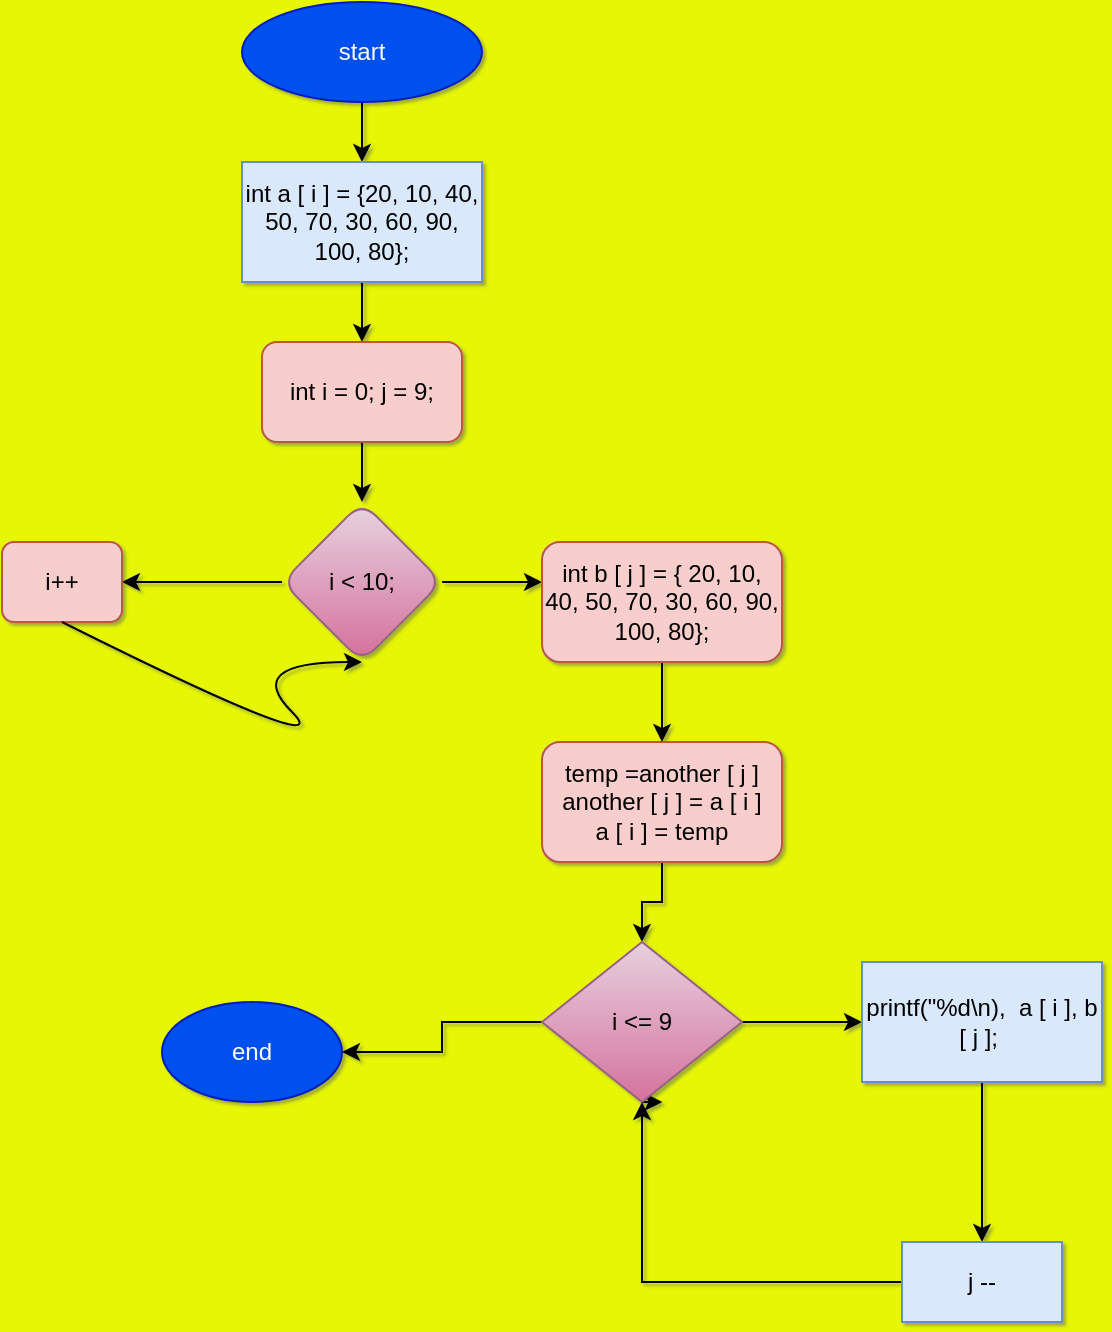 <mxfile version="20.8.13" type="github">
  <diagram id="C5RBs43oDa-KdzZeNtuy" name="Page-1">
    <mxGraphModel dx="958" dy="545" grid="1" gridSize="10" guides="1" tooltips="1" connect="1" arrows="1" fold="1" page="1" pageScale="1" pageWidth="827" pageHeight="1169" background="#e6f604" math="0" shadow="1">
      <root>
        <mxCell id="WIyWlLk6GJQsqaUBKTNV-0" />
        <mxCell id="WIyWlLk6GJQsqaUBKTNV-1" parent="WIyWlLk6GJQsqaUBKTNV-0" />
        <mxCell id="Cai_VWrJLXG1F-0td9_S-4" value="" style="edgeStyle=orthogonalEdgeStyle;rounded=0;orthogonalLoop=1;jettySize=auto;html=1;" edge="1" parent="WIyWlLk6GJQsqaUBKTNV-1" source="Cai_VWrJLXG1F-0td9_S-0" target="Cai_VWrJLXG1F-0td9_S-3">
          <mxGeometry relative="1" as="geometry" />
        </mxCell>
        <mxCell id="Cai_VWrJLXG1F-0td9_S-0" value="start" style="ellipse;whiteSpace=wrap;html=1;fillColor=#0050ef;fontColor=#ffffff;strokeColor=#001DBC;" vertex="1" parent="WIyWlLk6GJQsqaUBKTNV-1">
          <mxGeometry x="280" width="120" height="50" as="geometry" />
        </mxCell>
        <mxCell id="Cai_VWrJLXG1F-0td9_S-6" value="" style="edgeStyle=orthogonalEdgeStyle;rounded=0;orthogonalLoop=1;jettySize=auto;html=1;" edge="1" parent="WIyWlLk6GJQsqaUBKTNV-1" source="Cai_VWrJLXG1F-0td9_S-3">
          <mxGeometry relative="1" as="geometry">
            <mxPoint x="340" y="170" as="targetPoint" />
          </mxGeometry>
        </mxCell>
        <mxCell id="Cai_VWrJLXG1F-0td9_S-3" value="int a [ i ] = {20, 10, 40, 50, 70, 30, 60, 90, 100, 80};" style="whiteSpace=wrap;html=1;fillColor=#dae8fc;strokeColor=#6c8ebf;" vertex="1" parent="WIyWlLk6GJQsqaUBKTNV-1">
          <mxGeometry x="280" y="80" width="120" height="60" as="geometry" />
        </mxCell>
        <mxCell id="Cai_VWrJLXG1F-0td9_S-9" value="" style="edgeStyle=orthogonalEdgeStyle;rounded=0;orthogonalLoop=1;jettySize=auto;html=1;" edge="1" parent="WIyWlLk6GJQsqaUBKTNV-1" source="Cai_VWrJLXG1F-0td9_S-7" target="Cai_VWrJLXG1F-0td9_S-8">
          <mxGeometry relative="1" as="geometry" />
        </mxCell>
        <mxCell id="Cai_VWrJLXG1F-0td9_S-7" value="int i = 0; j = 9;" style="rounded=1;whiteSpace=wrap;html=1;fillColor=#f8cecc;strokeColor=#b85450;" vertex="1" parent="WIyWlLk6GJQsqaUBKTNV-1">
          <mxGeometry x="290" y="170" width="100" height="50" as="geometry" />
        </mxCell>
        <mxCell id="Cai_VWrJLXG1F-0td9_S-11" value="" style="edgeStyle=orthogonalEdgeStyle;rounded=0;orthogonalLoop=1;jettySize=auto;html=1;" edge="1" parent="WIyWlLk6GJQsqaUBKTNV-1" source="Cai_VWrJLXG1F-0td9_S-8">
          <mxGeometry relative="1" as="geometry">
            <mxPoint x="430" y="290" as="targetPoint" />
          </mxGeometry>
        </mxCell>
        <mxCell id="Cai_VWrJLXG1F-0td9_S-18" value="" style="edgeStyle=orthogonalEdgeStyle;rounded=0;orthogonalLoop=1;jettySize=auto;html=1;" edge="1" parent="WIyWlLk6GJQsqaUBKTNV-1" source="Cai_VWrJLXG1F-0td9_S-8">
          <mxGeometry relative="1" as="geometry">
            <mxPoint x="220" y="290" as="targetPoint" />
          </mxGeometry>
        </mxCell>
        <mxCell id="Cai_VWrJLXG1F-0td9_S-8" value="i &amp;lt; 10;" style="rhombus;whiteSpace=wrap;html=1;rounded=1;fillColor=#e6d0de;strokeColor=#996185;gradientColor=#d5739d;" vertex="1" parent="WIyWlLk6GJQsqaUBKTNV-1">
          <mxGeometry x="300" y="250" width="80" height="80" as="geometry" />
        </mxCell>
        <mxCell id="Cai_VWrJLXG1F-0td9_S-36" value="" style="edgeStyle=orthogonalEdgeStyle;rounded=0;orthogonalLoop=1;jettySize=auto;html=1;" edge="1" parent="WIyWlLk6GJQsqaUBKTNV-1" source="Cai_VWrJLXG1F-0td9_S-12" target="Cai_VWrJLXG1F-0td9_S-35">
          <mxGeometry relative="1" as="geometry" />
        </mxCell>
        <mxCell id="Cai_VWrJLXG1F-0td9_S-12" value="temp =another [ j ]&lt;br&gt;another [ j ] = a [ i ]&lt;br&gt;a [ i ] = temp" style="whiteSpace=wrap;html=1;rounded=1;fillColor=#f8cecc;strokeColor=#b85450;" vertex="1" parent="WIyWlLk6GJQsqaUBKTNV-1">
          <mxGeometry x="430" y="370" width="120" height="60" as="geometry" />
        </mxCell>
        <mxCell id="Cai_VWrJLXG1F-0td9_S-19" value="end" style="ellipse;whiteSpace=wrap;html=1;fillColor=#0050ef;fontColor=#ffffff;strokeColor=#001DBC;" vertex="1" parent="WIyWlLk6GJQsqaUBKTNV-1">
          <mxGeometry x="240" y="500" width="90" height="50" as="geometry" />
        </mxCell>
        <mxCell id="Cai_VWrJLXG1F-0td9_S-30" value="" style="edgeStyle=orthogonalEdgeStyle;rounded=0;orthogonalLoop=1;jettySize=auto;html=1;" edge="1" parent="WIyWlLk6GJQsqaUBKTNV-1" source="Cai_VWrJLXG1F-0td9_S-27" target="Cai_VWrJLXG1F-0td9_S-12">
          <mxGeometry relative="1" as="geometry" />
        </mxCell>
        <mxCell id="Cai_VWrJLXG1F-0td9_S-27" value="int b [ j ] = { 20, 10, 40, 50, 70, 30, 60, 90, 100, 80};" style="rounded=1;whiteSpace=wrap;html=1;fillColor=#f8cecc;strokeColor=#b85450;" vertex="1" parent="WIyWlLk6GJQsqaUBKTNV-1">
          <mxGeometry x="430" y="270" width="120" height="60" as="geometry" />
        </mxCell>
        <mxCell id="Cai_VWrJLXG1F-0td9_S-28" value="i++" style="rounded=1;whiteSpace=wrap;html=1;fillColor=#f8cecc;strokeColor=#b85450;" vertex="1" parent="WIyWlLk6GJQsqaUBKTNV-1">
          <mxGeometry x="160" y="270" width="60" height="40" as="geometry" />
        </mxCell>
        <mxCell id="Cai_VWrJLXG1F-0td9_S-29" value="" style="curved=1;endArrow=classic;html=1;rounded=0;entryX=0.5;entryY=1;entryDx=0;entryDy=0;exitX=0.5;exitY=1;exitDx=0;exitDy=0;" edge="1" parent="WIyWlLk6GJQsqaUBKTNV-1" source="Cai_VWrJLXG1F-0td9_S-28" target="Cai_VWrJLXG1F-0td9_S-8">
          <mxGeometry width="50" height="50" relative="1" as="geometry">
            <mxPoint x="280" y="380" as="sourcePoint" />
            <mxPoint x="330" y="330" as="targetPoint" />
            <Array as="points">
              <mxPoint x="330" y="380" />
              <mxPoint x="280" y="330" />
            </Array>
          </mxGeometry>
        </mxCell>
        <mxCell id="Cai_VWrJLXG1F-0td9_S-38" value="" style="edgeStyle=orthogonalEdgeStyle;rounded=0;orthogonalLoop=1;jettySize=auto;html=1;" edge="1" parent="WIyWlLk6GJQsqaUBKTNV-1" source="Cai_VWrJLXG1F-0td9_S-35" target="Cai_VWrJLXG1F-0td9_S-37">
          <mxGeometry relative="1" as="geometry" />
        </mxCell>
        <mxCell id="Cai_VWrJLXG1F-0td9_S-42" style="edgeStyle=orthogonalEdgeStyle;rounded=0;orthogonalLoop=1;jettySize=auto;html=1;exitX=0.5;exitY=1;exitDx=0;exitDy=0;" edge="1" parent="WIyWlLk6GJQsqaUBKTNV-1" source="Cai_VWrJLXG1F-0td9_S-35">
          <mxGeometry relative="1" as="geometry">
            <mxPoint x="490.235" y="550.294" as="targetPoint" />
          </mxGeometry>
        </mxCell>
        <mxCell id="Cai_VWrJLXG1F-0td9_S-44" style="edgeStyle=orthogonalEdgeStyle;rounded=0;orthogonalLoop=1;jettySize=auto;html=1;exitX=0;exitY=0.5;exitDx=0;exitDy=0;entryX=1;entryY=0.5;entryDx=0;entryDy=0;" edge="1" parent="WIyWlLk6GJQsqaUBKTNV-1" source="Cai_VWrJLXG1F-0td9_S-35" target="Cai_VWrJLXG1F-0td9_S-19">
          <mxGeometry relative="1" as="geometry" />
        </mxCell>
        <mxCell id="Cai_VWrJLXG1F-0td9_S-35" value="i &amp;lt;= 9" style="rhombus;whiteSpace=wrap;html=1;fillColor=#e6d0de;strokeColor=#996185;gradientColor=#d5739d;" vertex="1" parent="WIyWlLk6GJQsqaUBKTNV-1">
          <mxGeometry x="430" y="470" width="100" height="80" as="geometry" />
        </mxCell>
        <mxCell id="Cai_VWrJLXG1F-0td9_S-40" value="" style="edgeStyle=orthogonalEdgeStyle;rounded=0;orthogonalLoop=1;jettySize=auto;html=1;" edge="1" parent="WIyWlLk6GJQsqaUBKTNV-1" source="Cai_VWrJLXG1F-0td9_S-37" target="Cai_VWrJLXG1F-0td9_S-39">
          <mxGeometry relative="1" as="geometry" />
        </mxCell>
        <mxCell id="Cai_VWrJLXG1F-0td9_S-37" value="printf(&quot;%d\n),&amp;nbsp; a [ i ], b [ j ];&amp;nbsp;" style="whiteSpace=wrap;html=1;fillColor=#dae8fc;strokeColor=#6c8ebf;" vertex="1" parent="WIyWlLk6GJQsqaUBKTNV-1">
          <mxGeometry x="590" y="480" width="120" height="60" as="geometry" />
        </mxCell>
        <mxCell id="Cai_VWrJLXG1F-0td9_S-43" style="edgeStyle=orthogonalEdgeStyle;rounded=0;orthogonalLoop=1;jettySize=auto;html=1;exitX=0;exitY=0.5;exitDx=0;exitDy=0;entryX=0.5;entryY=1;entryDx=0;entryDy=0;" edge="1" parent="WIyWlLk6GJQsqaUBKTNV-1" source="Cai_VWrJLXG1F-0td9_S-39" target="Cai_VWrJLXG1F-0td9_S-35">
          <mxGeometry relative="1" as="geometry">
            <mxPoint x="490" y="639.706" as="targetPoint" />
          </mxGeometry>
        </mxCell>
        <mxCell id="Cai_VWrJLXG1F-0td9_S-39" value="j --" style="whiteSpace=wrap;html=1;fillColor=#dae8fc;strokeColor=#6c8ebf;" vertex="1" parent="WIyWlLk6GJQsqaUBKTNV-1">
          <mxGeometry x="610" y="620" width="80" height="40" as="geometry" />
        </mxCell>
      </root>
    </mxGraphModel>
  </diagram>
</mxfile>
